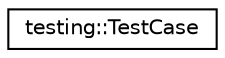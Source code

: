 digraph G
{
  edge [fontname="Helvetica",fontsize="10",labelfontname="Helvetica",labelfontsize="10"];
  node [fontname="Helvetica",fontsize="10",shape=record];
  rankdir="LR";
  Node1 [label="testing::TestCase",height=0.2,width=0.4,color="black", fillcolor="white", style="filled",URL="$classtesting_1_1TestCase.html"];
}
